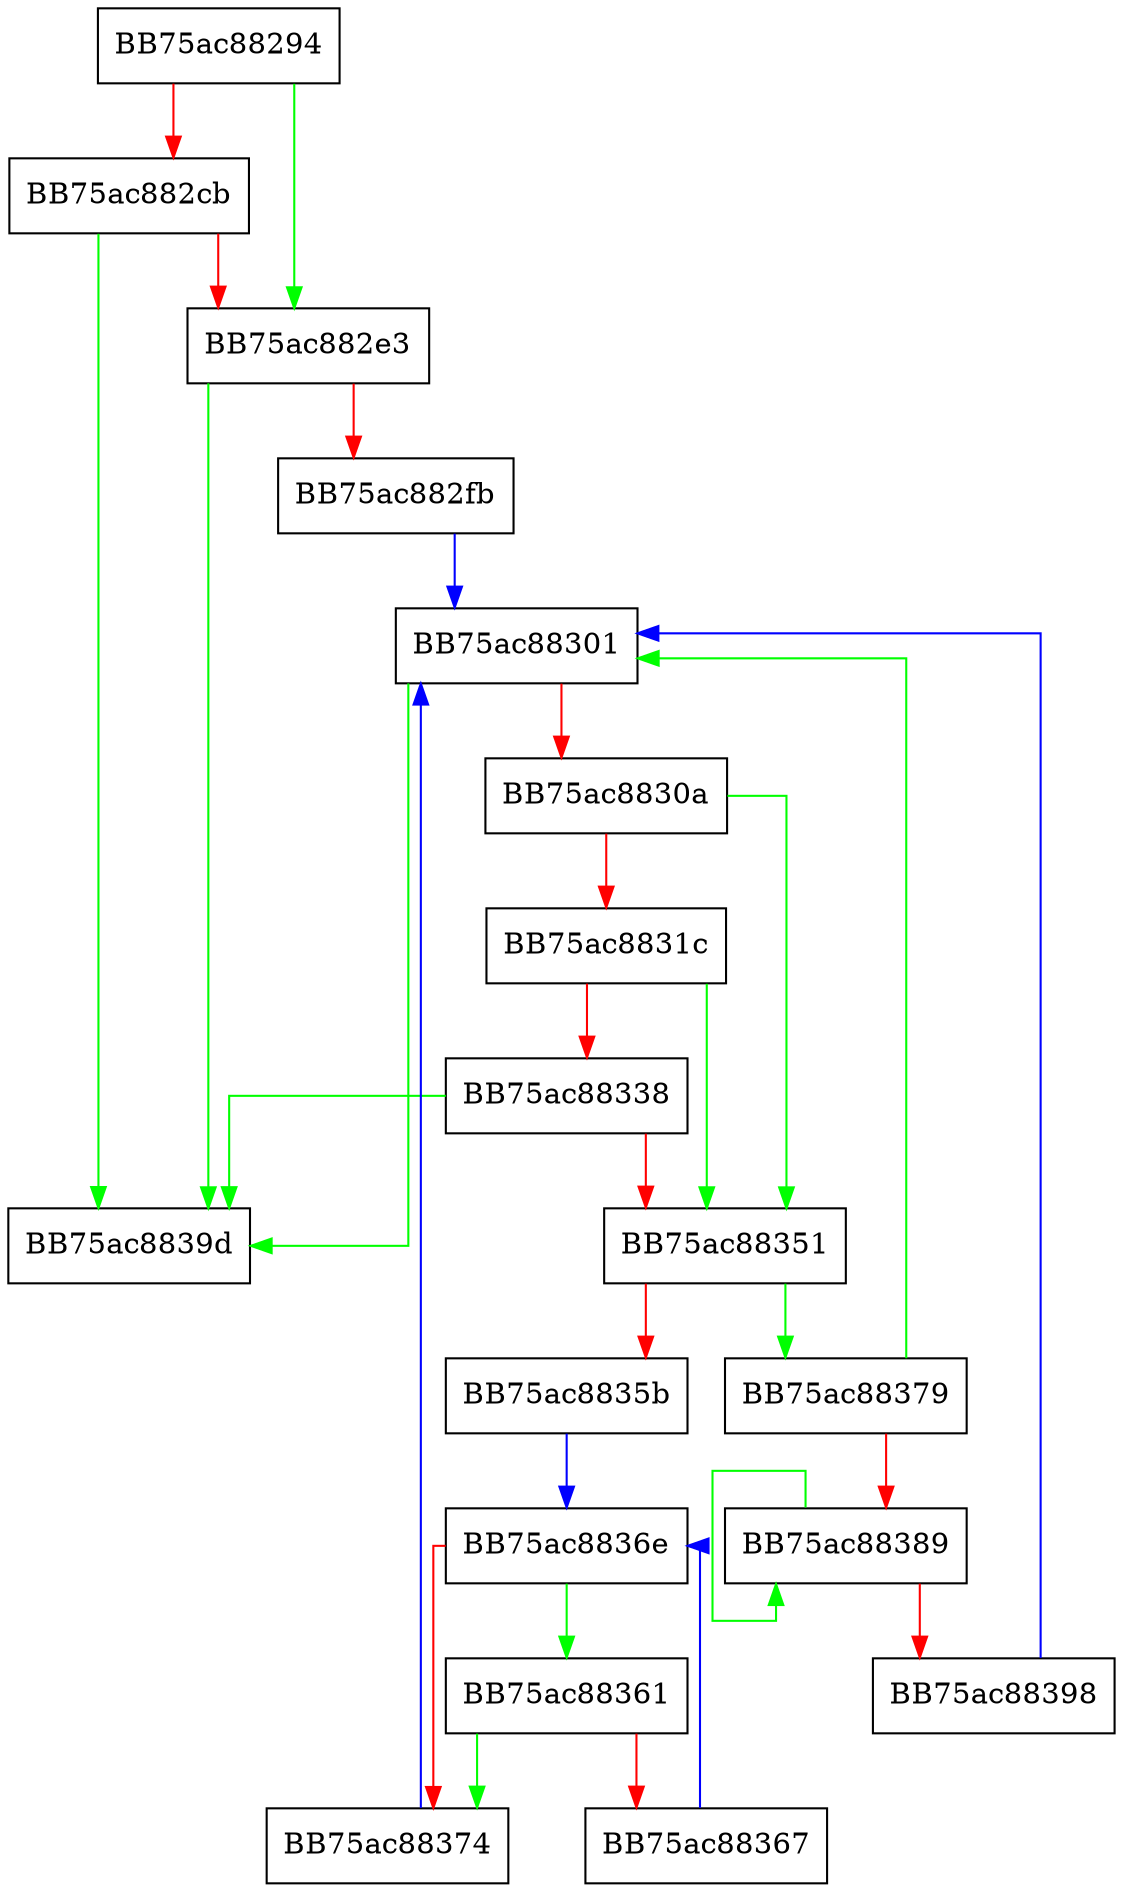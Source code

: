digraph ReportActionFailure {
  node [shape="box"];
  graph [splines=ortho];
  BB75ac88294 -> BB75ac882e3 [color="green"];
  BB75ac88294 -> BB75ac882cb [color="red"];
  BB75ac882cb -> BB75ac8839d [color="green"];
  BB75ac882cb -> BB75ac882e3 [color="red"];
  BB75ac882e3 -> BB75ac8839d [color="green"];
  BB75ac882e3 -> BB75ac882fb [color="red"];
  BB75ac882fb -> BB75ac88301 [color="blue"];
  BB75ac88301 -> BB75ac8839d [color="green"];
  BB75ac88301 -> BB75ac8830a [color="red"];
  BB75ac8830a -> BB75ac88351 [color="green"];
  BB75ac8830a -> BB75ac8831c [color="red"];
  BB75ac8831c -> BB75ac88351 [color="green"];
  BB75ac8831c -> BB75ac88338 [color="red"];
  BB75ac88338 -> BB75ac8839d [color="green"];
  BB75ac88338 -> BB75ac88351 [color="red"];
  BB75ac88351 -> BB75ac88379 [color="green"];
  BB75ac88351 -> BB75ac8835b [color="red"];
  BB75ac8835b -> BB75ac8836e [color="blue"];
  BB75ac88361 -> BB75ac88374 [color="green"];
  BB75ac88361 -> BB75ac88367 [color="red"];
  BB75ac88367 -> BB75ac8836e [color="blue"];
  BB75ac8836e -> BB75ac88361 [color="green"];
  BB75ac8836e -> BB75ac88374 [color="red"];
  BB75ac88374 -> BB75ac88301 [color="blue"];
  BB75ac88379 -> BB75ac88301 [color="green"];
  BB75ac88379 -> BB75ac88389 [color="red"];
  BB75ac88389 -> BB75ac88389 [color="green"];
  BB75ac88389 -> BB75ac88398 [color="red"];
  BB75ac88398 -> BB75ac88301 [color="blue"];
}